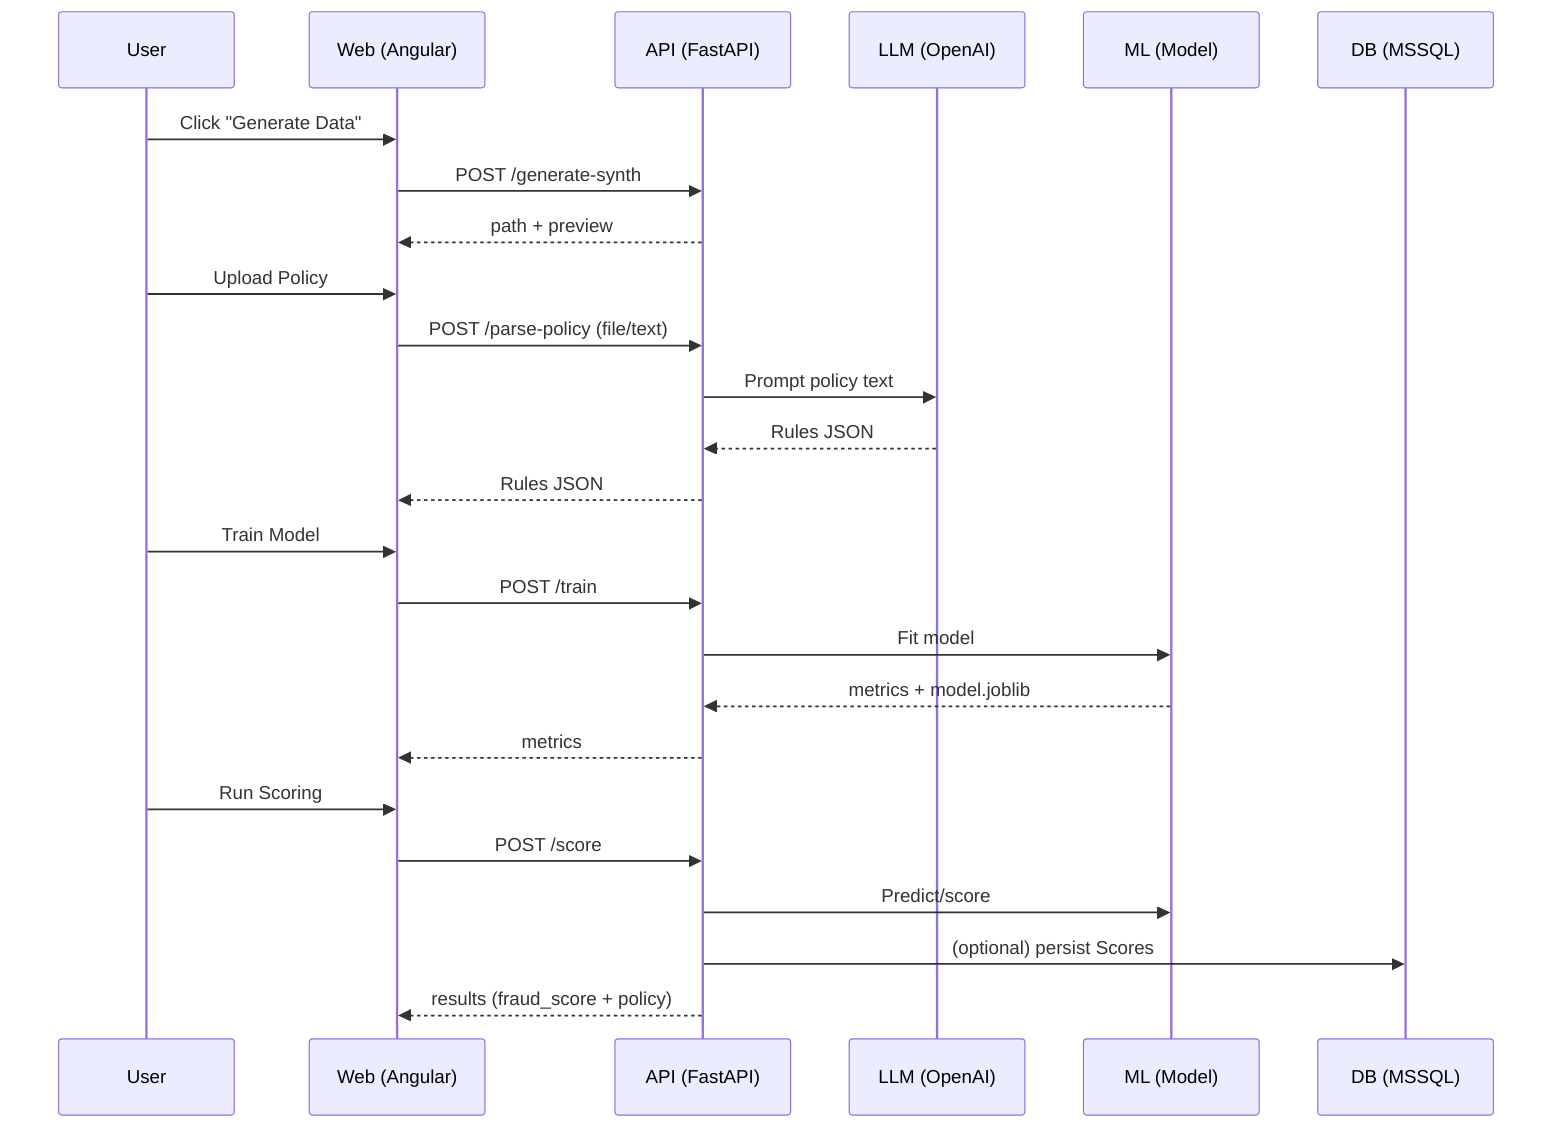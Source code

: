%% Data & control flow
sequenceDiagram
  participant U as User
  participant W as Web (Angular)
  participant A as API (FastAPI)
  participant L as LLM (OpenAI)
  participant M as ML (Model)
  participant D as DB (MSSQL)

  U->>W: Click "Generate Data"
  W->>A: POST /generate-synth
  A-->>W: path + preview

  U->>W: Upload Policy
  W->>A: POST /parse-policy (file/text)
  A->>L: Prompt policy text
  L-->>A: Rules JSON
  A-->>W: Rules JSON

  U->>W: Train Model
  W->>A: POST /train
  A->>M: Fit model
  M-->>A: metrics + model.joblib
  A-->>W: metrics

  U->>W: Run Scoring
  W->>A: POST /score
  A->>M: Predict/score
  A->>D: (optional) persist Scores
  A-->>W: results (fraud_score + policy)